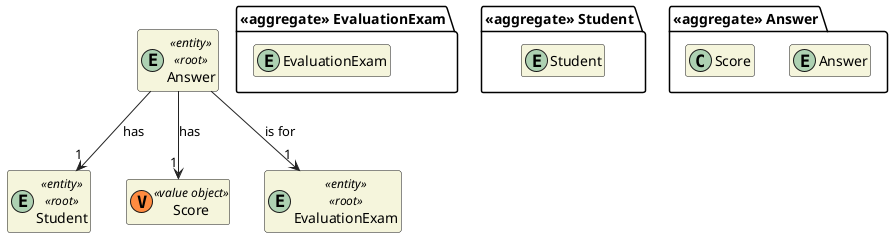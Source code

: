 @startuml US2004_DM
'https://plantuml.com/class-diagram

skinparam classAttributeIconSize 0
hide empty attributes
hide empty methods
skinparam classBackgroundColor beige
skinparam ArrowColor #222222

package "<<aggregate>> EvaluationExam" {
  entity EvaluationExam
}

package "<<aggregate>> Student" {
  entity Student
}

entity Student <<entity>> <<root>> {
}

package "<<aggregate>> Answer" {
  entity Answer

  class Score
}

entity Answer <<entity>> <<root>> {}

class Score <<(V,#FF8B40) value object>> {}

entity EvaluationExam <<entity>> <<root>> {}

Answer --> "1" Student : has
Answer --> "1" EvaluationExam : is for

Answer --> "1" Score : has

@enduml
